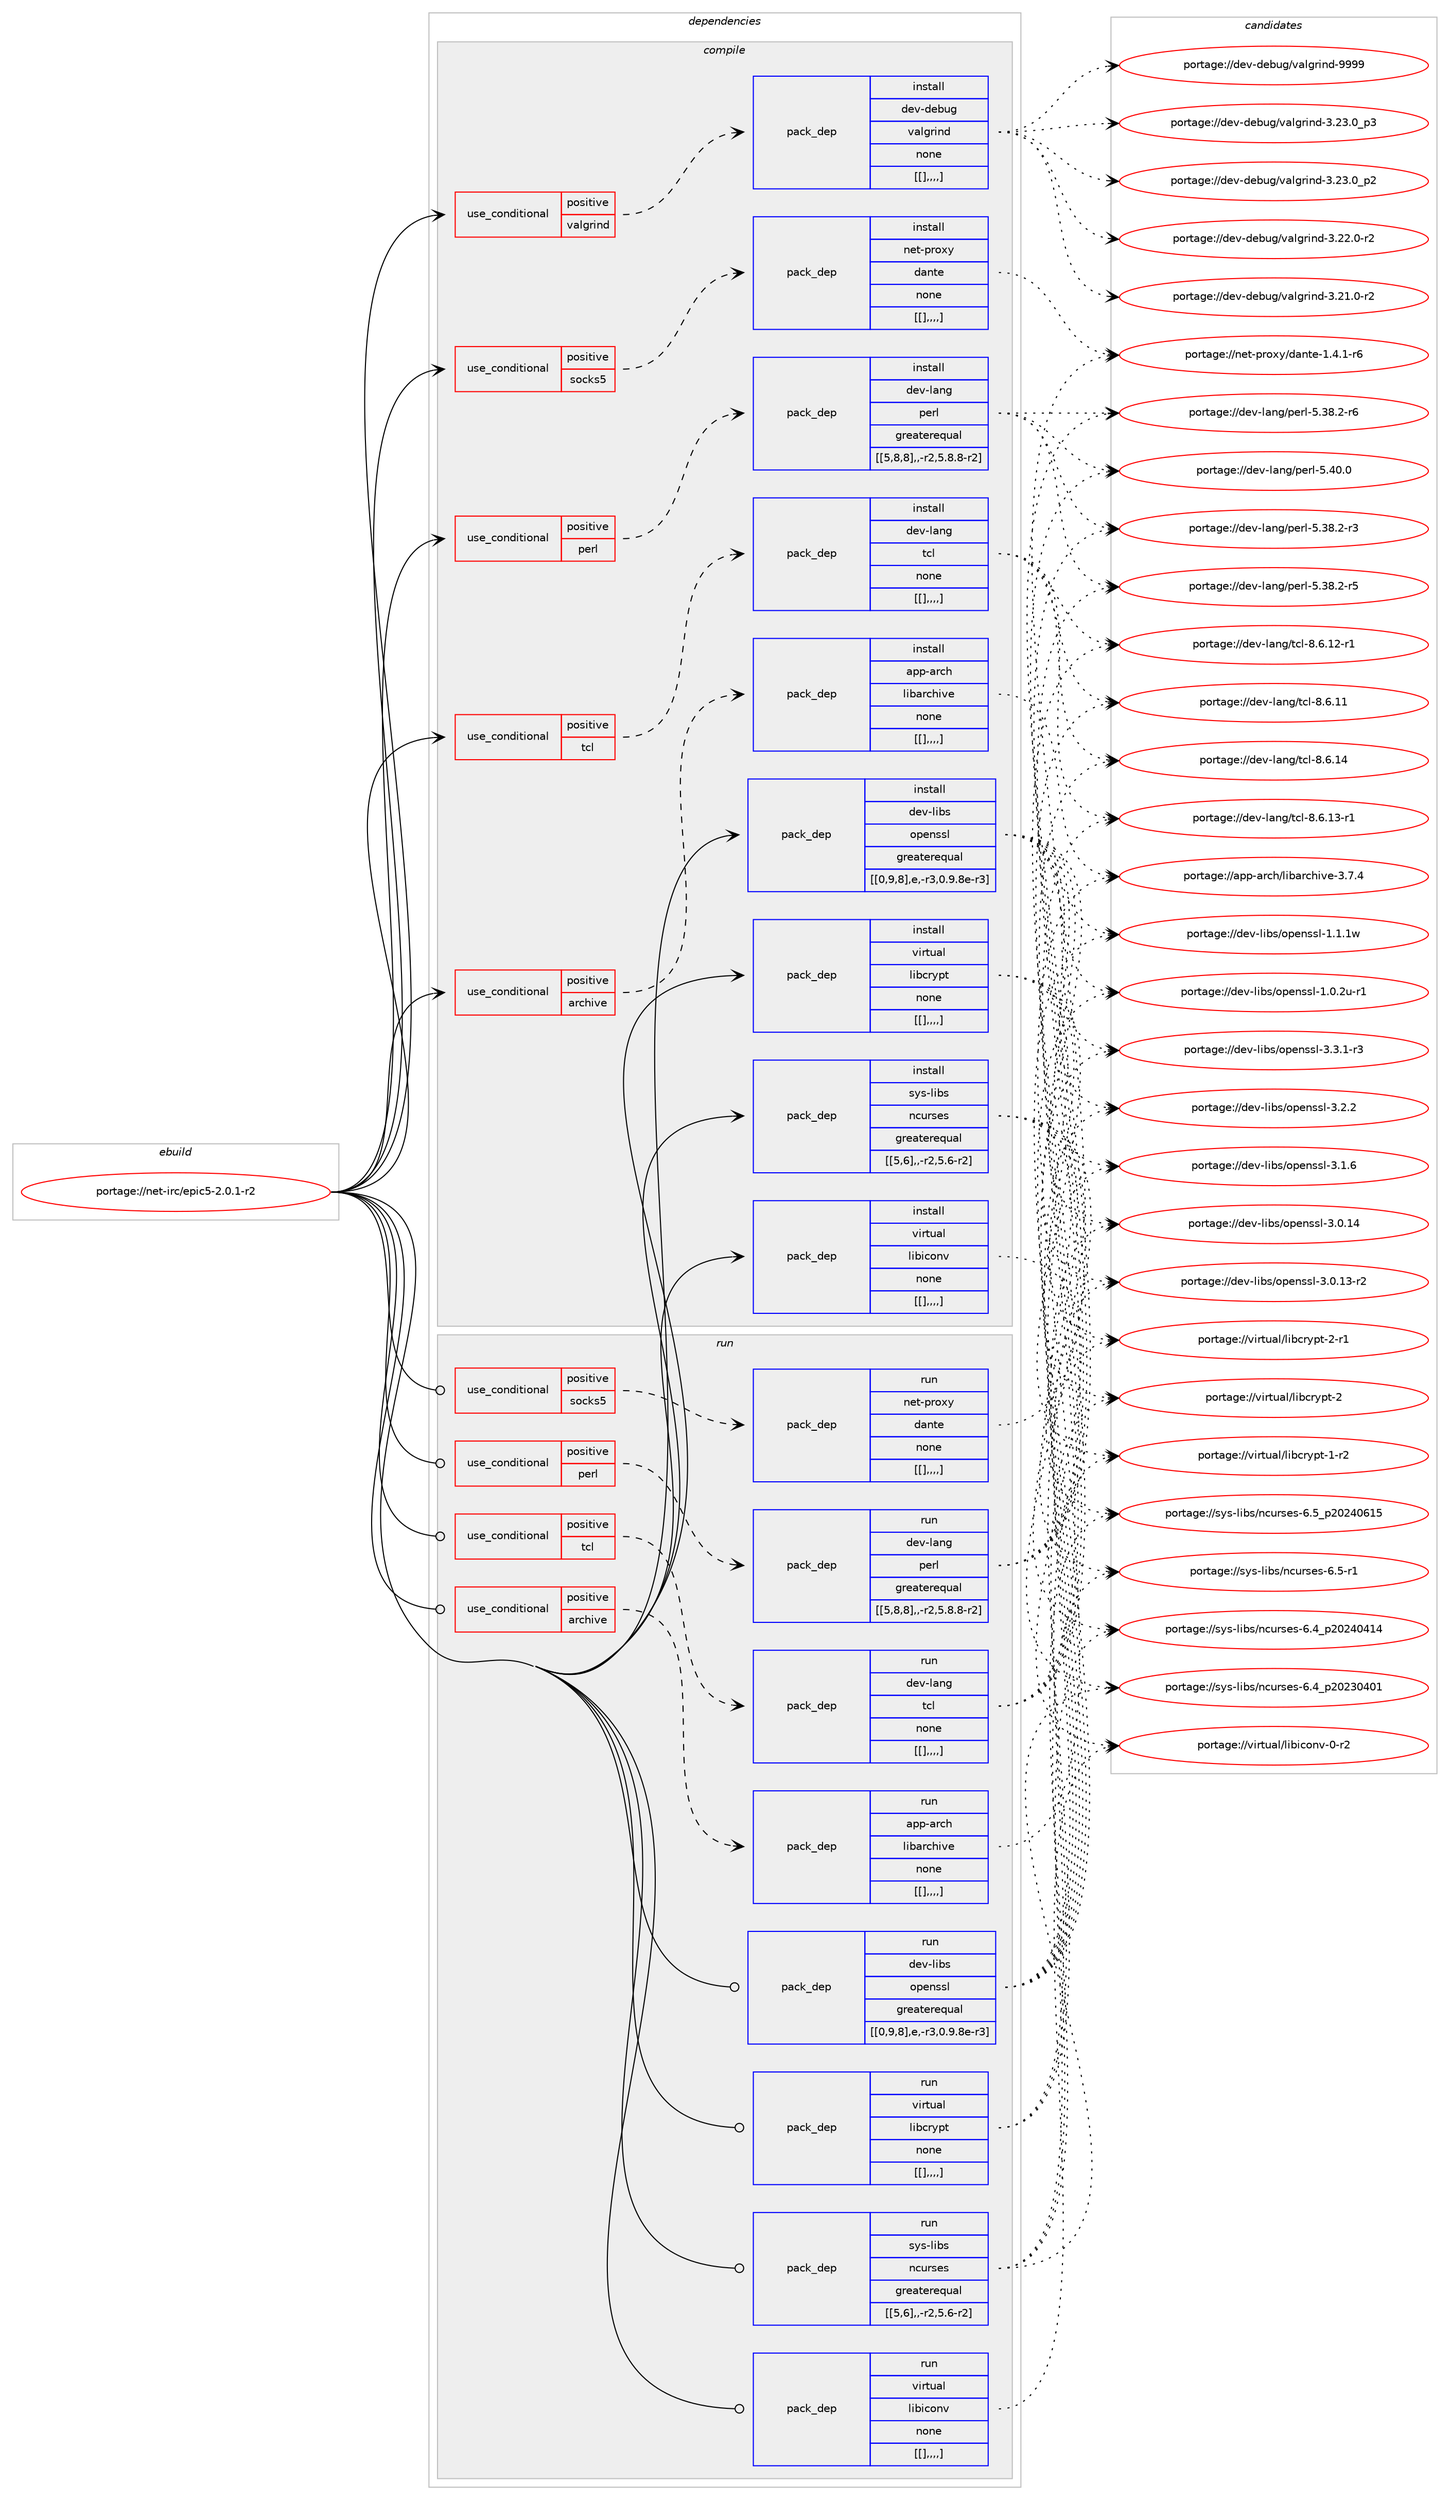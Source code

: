 digraph prolog {

# *************
# Graph options
# *************

newrank=true;
concentrate=true;
compound=true;
graph [rankdir=LR,fontname=Helvetica,fontsize=10,ranksep=1.5];#, ranksep=2.5, nodesep=0.2];
edge  [arrowhead=vee];
node  [fontname=Helvetica,fontsize=10];

# **********
# The ebuild
# **********

subgraph cluster_leftcol {
color=gray;
label=<<i>ebuild</i>>;
id [label="portage://net-irc/epic5-2.0.1-r2", color=red, width=4, href="../net-irc/epic5-2.0.1-r2.svg"];
}

# ****************
# The dependencies
# ****************

subgraph cluster_midcol {
color=gray;
label=<<i>dependencies</i>>;
subgraph cluster_compile {
fillcolor="#eeeeee";
style=filled;
label=<<i>compile</i>>;
subgraph cond97107 {
dependency374150 [label=<<TABLE BORDER="0" CELLBORDER="1" CELLSPACING="0" CELLPADDING="4"><TR><TD ROWSPAN="3" CELLPADDING="10">use_conditional</TD></TR><TR><TD>positive</TD></TR><TR><TD>archive</TD></TR></TABLE>>, shape=none, color=red];
subgraph pack274260 {
dependency374151 [label=<<TABLE BORDER="0" CELLBORDER="1" CELLSPACING="0" CELLPADDING="4" WIDTH="220"><TR><TD ROWSPAN="6" CELLPADDING="30">pack_dep</TD></TR><TR><TD WIDTH="110">install</TD></TR><TR><TD>app-arch</TD></TR><TR><TD>libarchive</TD></TR><TR><TD>none</TD></TR><TR><TD>[[],,,,]</TD></TR></TABLE>>, shape=none, color=blue];
}
dependency374150:e -> dependency374151:w [weight=20,style="dashed",arrowhead="vee"];
}
id:e -> dependency374150:w [weight=20,style="solid",arrowhead="vee"];
subgraph cond97108 {
dependency374152 [label=<<TABLE BORDER="0" CELLBORDER="1" CELLSPACING="0" CELLPADDING="4"><TR><TD ROWSPAN="3" CELLPADDING="10">use_conditional</TD></TR><TR><TD>positive</TD></TR><TR><TD>perl</TD></TR></TABLE>>, shape=none, color=red];
subgraph pack274261 {
dependency374153 [label=<<TABLE BORDER="0" CELLBORDER="1" CELLSPACING="0" CELLPADDING="4" WIDTH="220"><TR><TD ROWSPAN="6" CELLPADDING="30">pack_dep</TD></TR><TR><TD WIDTH="110">install</TD></TR><TR><TD>dev-lang</TD></TR><TR><TD>perl</TD></TR><TR><TD>greaterequal</TD></TR><TR><TD>[[5,8,8],,-r2,5.8.8-r2]</TD></TR></TABLE>>, shape=none, color=blue];
}
dependency374152:e -> dependency374153:w [weight=20,style="dashed",arrowhead="vee"];
}
id:e -> dependency374152:w [weight=20,style="solid",arrowhead="vee"];
subgraph cond97109 {
dependency374154 [label=<<TABLE BORDER="0" CELLBORDER="1" CELLSPACING="0" CELLPADDING="4"><TR><TD ROWSPAN="3" CELLPADDING="10">use_conditional</TD></TR><TR><TD>positive</TD></TR><TR><TD>socks5</TD></TR></TABLE>>, shape=none, color=red];
subgraph pack274262 {
dependency374155 [label=<<TABLE BORDER="0" CELLBORDER="1" CELLSPACING="0" CELLPADDING="4" WIDTH="220"><TR><TD ROWSPAN="6" CELLPADDING="30">pack_dep</TD></TR><TR><TD WIDTH="110">install</TD></TR><TR><TD>net-proxy</TD></TR><TR><TD>dante</TD></TR><TR><TD>none</TD></TR><TR><TD>[[],,,,]</TD></TR></TABLE>>, shape=none, color=blue];
}
dependency374154:e -> dependency374155:w [weight=20,style="dashed",arrowhead="vee"];
}
id:e -> dependency374154:w [weight=20,style="solid",arrowhead="vee"];
subgraph cond97110 {
dependency374156 [label=<<TABLE BORDER="0" CELLBORDER="1" CELLSPACING="0" CELLPADDING="4"><TR><TD ROWSPAN="3" CELLPADDING="10">use_conditional</TD></TR><TR><TD>positive</TD></TR><TR><TD>tcl</TD></TR></TABLE>>, shape=none, color=red];
subgraph pack274263 {
dependency374157 [label=<<TABLE BORDER="0" CELLBORDER="1" CELLSPACING="0" CELLPADDING="4" WIDTH="220"><TR><TD ROWSPAN="6" CELLPADDING="30">pack_dep</TD></TR><TR><TD WIDTH="110">install</TD></TR><TR><TD>dev-lang</TD></TR><TR><TD>tcl</TD></TR><TR><TD>none</TD></TR><TR><TD>[[],,,,]</TD></TR></TABLE>>, shape=none, color=blue];
}
dependency374156:e -> dependency374157:w [weight=20,style="dashed",arrowhead="vee"];
}
id:e -> dependency374156:w [weight=20,style="solid",arrowhead="vee"];
subgraph cond97111 {
dependency374158 [label=<<TABLE BORDER="0" CELLBORDER="1" CELLSPACING="0" CELLPADDING="4"><TR><TD ROWSPAN="3" CELLPADDING="10">use_conditional</TD></TR><TR><TD>positive</TD></TR><TR><TD>valgrind</TD></TR></TABLE>>, shape=none, color=red];
subgraph pack274264 {
dependency374159 [label=<<TABLE BORDER="0" CELLBORDER="1" CELLSPACING="0" CELLPADDING="4" WIDTH="220"><TR><TD ROWSPAN="6" CELLPADDING="30">pack_dep</TD></TR><TR><TD WIDTH="110">install</TD></TR><TR><TD>dev-debug</TD></TR><TR><TD>valgrind</TD></TR><TR><TD>none</TD></TR><TR><TD>[[],,,,]</TD></TR></TABLE>>, shape=none, color=blue];
}
dependency374158:e -> dependency374159:w [weight=20,style="dashed",arrowhead="vee"];
}
id:e -> dependency374158:w [weight=20,style="solid",arrowhead="vee"];
subgraph pack274265 {
dependency374160 [label=<<TABLE BORDER="0" CELLBORDER="1" CELLSPACING="0" CELLPADDING="4" WIDTH="220"><TR><TD ROWSPAN="6" CELLPADDING="30">pack_dep</TD></TR><TR><TD WIDTH="110">install</TD></TR><TR><TD>dev-libs</TD></TR><TR><TD>openssl</TD></TR><TR><TD>greaterequal</TD></TR><TR><TD>[[0,9,8],e,-r3,0.9.8e-r3]</TD></TR></TABLE>>, shape=none, color=blue];
}
id:e -> dependency374160:w [weight=20,style="solid",arrowhead="vee"];
subgraph pack274266 {
dependency374161 [label=<<TABLE BORDER="0" CELLBORDER="1" CELLSPACING="0" CELLPADDING="4" WIDTH="220"><TR><TD ROWSPAN="6" CELLPADDING="30">pack_dep</TD></TR><TR><TD WIDTH="110">install</TD></TR><TR><TD>sys-libs</TD></TR><TR><TD>ncurses</TD></TR><TR><TD>greaterequal</TD></TR><TR><TD>[[5,6],,-r2,5.6-r2]</TD></TR></TABLE>>, shape=none, color=blue];
}
id:e -> dependency374161:w [weight=20,style="solid",arrowhead="vee"];
subgraph pack274267 {
dependency374162 [label=<<TABLE BORDER="0" CELLBORDER="1" CELLSPACING="0" CELLPADDING="4" WIDTH="220"><TR><TD ROWSPAN="6" CELLPADDING="30">pack_dep</TD></TR><TR><TD WIDTH="110">install</TD></TR><TR><TD>virtual</TD></TR><TR><TD>libcrypt</TD></TR><TR><TD>none</TD></TR><TR><TD>[[],,,,]</TD></TR></TABLE>>, shape=none, color=blue];
}
id:e -> dependency374162:w [weight=20,style="solid",arrowhead="vee"];
subgraph pack274268 {
dependency374163 [label=<<TABLE BORDER="0" CELLBORDER="1" CELLSPACING="0" CELLPADDING="4" WIDTH="220"><TR><TD ROWSPAN="6" CELLPADDING="30">pack_dep</TD></TR><TR><TD WIDTH="110">install</TD></TR><TR><TD>virtual</TD></TR><TR><TD>libiconv</TD></TR><TR><TD>none</TD></TR><TR><TD>[[],,,,]</TD></TR></TABLE>>, shape=none, color=blue];
}
id:e -> dependency374163:w [weight=20,style="solid",arrowhead="vee"];
}
subgraph cluster_compileandrun {
fillcolor="#eeeeee";
style=filled;
label=<<i>compile and run</i>>;
}
subgraph cluster_run {
fillcolor="#eeeeee";
style=filled;
label=<<i>run</i>>;
subgraph cond97112 {
dependency374164 [label=<<TABLE BORDER="0" CELLBORDER="1" CELLSPACING="0" CELLPADDING="4"><TR><TD ROWSPAN="3" CELLPADDING="10">use_conditional</TD></TR><TR><TD>positive</TD></TR><TR><TD>archive</TD></TR></TABLE>>, shape=none, color=red];
subgraph pack274269 {
dependency374165 [label=<<TABLE BORDER="0" CELLBORDER="1" CELLSPACING="0" CELLPADDING="4" WIDTH="220"><TR><TD ROWSPAN="6" CELLPADDING="30">pack_dep</TD></TR><TR><TD WIDTH="110">run</TD></TR><TR><TD>app-arch</TD></TR><TR><TD>libarchive</TD></TR><TR><TD>none</TD></TR><TR><TD>[[],,,,]</TD></TR></TABLE>>, shape=none, color=blue];
}
dependency374164:e -> dependency374165:w [weight=20,style="dashed",arrowhead="vee"];
}
id:e -> dependency374164:w [weight=20,style="solid",arrowhead="odot"];
subgraph cond97113 {
dependency374166 [label=<<TABLE BORDER="0" CELLBORDER="1" CELLSPACING="0" CELLPADDING="4"><TR><TD ROWSPAN="3" CELLPADDING="10">use_conditional</TD></TR><TR><TD>positive</TD></TR><TR><TD>perl</TD></TR></TABLE>>, shape=none, color=red];
subgraph pack274270 {
dependency374167 [label=<<TABLE BORDER="0" CELLBORDER="1" CELLSPACING="0" CELLPADDING="4" WIDTH="220"><TR><TD ROWSPAN="6" CELLPADDING="30">pack_dep</TD></TR><TR><TD WIDTH="110">run</TD></TR><TR><TD>dev-lang</TD></TR><TR><TD>perl</TD></TR><TR><TD>greaterequal</TD></TR><TR><TD>[[5,8,8],,-r2,5.8.8-r2]</TD></TR></TABLE>>, shape=none, color=blue];
}
dependency374166:e -> dependency374167:w [weight=20,style="dashed",arrowhead="vee"];
}
id:e -> dependency374166:w [weight=20,style="solid",arrowhead="odot"];
subgraph cond97114 {
dependency374168 [label=<<TABLE BORDER="0" CELLBORDER="1" CELLSPACING="0" CELLPADDING="4"><TR><TD ROWSPAN="3" CELLPADDING="10">use_conditional</TD></TR><TR><TD>positive</TD></TR><TR><TD>socks5</TD></TR></TABLE>>, shape=none, color=red];
subgraph pack274271 {
dependency374169 [label=<<TABLE BORDER="0" CELLBORDER="1" CELLSPACING="0" CELLPADDING="4" WIDTH="220"><TR><TD ROWSPAN="6" CELLPADDING="30">pack_dep</TD></TR><TR><TD WIDTH="110">run</TD></TR><TR><TD>net-proxy</TD></TR><TR><TD>dante</TD></TR><TR><TD>none</TD></TR><TR><TD>[[],,,,]</TD></TR></TABLE>>, shape=none, color=blue];
}
dependency374168:e -> dependency374169:w [weight=20,style="dashed",arrowhead="vee"];
}
id:e -> dependency374168:w [weight=20,style="solid",arrowhead="odot"];
subgraph cond97115 {
dependency374170 [label=<<TABLE BORDER="0" CELLBORDER="1" CELLSPACING="0" CELLPADDING="4"><TR><TD ROWSPAN="3" CELLPADDING="10">use_conditional</TD></TR><TR><TD>positive</TD></TR><TR><TD>tcl</TD></TR></TABLE>>, shape=none, color=red];
subgraph pack274272 {
dependency374171 [label=<<TABLE BORDER="0" CELLBORDER="1" CELLSPACING="0" CELLPADDING="4" WIDTH="220"><TR><TD ROWSPAN="6" CELLPADDING="30">pack_dep</TD></TR><TR><TD WIDTH="110">run</TD></TR><TR><TD>dev-lang</TD></TR><TR><TD>tcl</TD></TR><TR><TD>none</TD></TR><TR><TD>[[],,,,]</TD></TR></TABLE>>, shape=none, color=blue];
}
dependency374170:e -> dependency374171:w [weight=20,style="dashed",arrowhead="vee"];
}
id:e -> dependency374170:w [weight=20,style="solid",arrowhead="odot"];
subgraph pack274273 {
dependency374172 [label=<<TABLE BORDER="0" CELLBORDER="1" CELLSPACING="0" CELLPADDING="4" WIDTH="220"><TR><TD ROWSPAN="6" CELLPADDING="30">pack_dep</TD></TR><TR><TD WIDTH="110">run</TD></TR><TR><TD>dev-libs</TD></TR><TR><TD>openssl</TD></TR><TR><TD>greaterequal</TD></TR><TR><TD>[[0,9,8],e,-r3,0.9.8e-r3]</TD></TR></TABLE>>, shape=none, color=blue];
}
id:e -> dependency374172:w [weight=20,style="solid",arrowhead="odot"];
subgraph pack274274 {
dependency374173 [label=<<TABLE BORDER="0" CELLBORDER="1" CELLSPACING="0" CELLPADDING="4" WIDTH="220"><TR><TD ROWSPAN="6" CELLPADDING="30">pack_dep</TD></TR><TR><TD WIDTH="110">run</TD></TR><TR><TD>sys-libs</TD></TR><TR><TD>ncurses</TD></TR><TR><TD>greaterequal</TD></TR><TR><TD>[[5,6],,-r2,5.6-r2]</TD></TR></TABLE>>, shape=none, color=blue];
}
id:e -> dependency374173:w [weight=20,style="solid",arrowhead="odot"];
subgraph pack274275 {
dependency374174 [label=<<TABLE BORDER="0" CELLBORDER="1" CELLSPACING="0" CELLPADDING="4" WIDTH="220"><TR><TD ROWSPAN="6" CELLPADDING="30">pack_dep</TD></TR><TR><TD WIDTH="110">run</TD></TR><TR><TD>virtual</TD></TR><TR><TD>libcrypt</TD></TR><TR><TD>none</TD></TR><TR><TD>[[],,,,]</TD></TR></TABLE>>, shape=none, color=blue];
}
id:e -> dependency374174:w [weight=20,style="solid",arrowhead="odot"];
subgraph pack274276 {
dependency374175 [label=<<TABLE BORDER="0" CELLBORDER="1" CELLSPACING="0" CELLPADDING="4" WIDTH="220"><TR><TD ROWSPAN="6" CELLPADDING="30">pack_dep</TD></TR><TR><TD WIDTH="110">run</TD></TR><TR><TD>virtual</TD></TR><TR><TD>libiconv</TD></TR><TR><TD>none</TD></TR><TR><TD>[[],,,,]</TD></TR></TABLE>>, shape=none, color=blue];
}
id:e -> dependency374175:w [weight=20,style="solid",arrowhead="odot"];
}
}

# **************
# The candidates
# **************

subgraph cluster_choices {
rank=same;
color=gray;
label=<<i>candidates</i>>;

subgraph choice274260 {
color=black;
nodesep=1;
choice9711211245971149910447108105989711499104105118101455146554652 [label="portage://app-arch/libarchive-3.7.4", color=red, width=4,href="../app-arch/libarchive-3.7.4.svg"];
dependency374151:e -> choice9711211245971149910447108105989711499104105118101455146554652:w [style=dotted,weight="100"];
}
subgraph choice274261 {
color=black;
nodesep=1;
choice10010111845108971101034711210111410845534652484648 [label="portage://dev-lang/perl-5.40.0", color=red, width=4,href="../dev-lang/perl-5.40.0.svg"];
choice100101118451089711010347112101114108455346515646504511454 [label="portage://dev-lang/perl-5.38.2-r6", color=red, width=4,href="../dev-lang/perl-5.38.2-r6.svg"];
choice100101118451089711010347112101114108455346515646504511453 [label="portage://dev-lang/perl-5.38.2-r5", color=red, width=4,href="../dev-lang/perl-5.38.2-r5.svg"];
choice100101118451089711010347112101114108455346515646504511451 [label="portage://dev-lang/perl-5.38.2-r3", color=red, width=4,href="../dev-lang/perl-5.38.2-r3.svg"];
dependency374153:e -> choice10010111845108971101034711210111410845534652484648:w [style=dotted,weight="100"];
dependency374153:e -> choice100101118451089711010347112101114108455346515646504511454:w [style=dotted,weight="100"];
dependency374153:e -> choice100101118451089711010347112101114108455346515646504511453:w [style=dotted,weight="100"];
dependency374153:e -> choice100101118451089711010347112101114108455346515646504511451:w [style=dotted,weight="100"];
}
subgraph choice274262 {
color=black;
nodesep=1;
choice1101011164511211411112012147100971101161014549465246494511454 [label="portage://net-proxy/dante-1.4.1-r6", color=red, width=4,href="../net-proxy/dante-1.4.1-r6.svg"];
dependency374155:e -> choice1101011164511211411112012147100971101161014549465246494511454:w [style=dotted,weight="100"];
}
subgraph choice274263 {
color=black;
nodesep=1;
choice1001011184510897110103471169910845564654464952 [label="portage://dev-lang/tcl-8.6.14", color=red, width=4,href="../dev-lang/tcl-8.6.14.svg"];
choice10010111845108971101034711699108455646544649514511449 [label="portage://dev-lang/tcl-8.6.13-r1", color=red, width=4,href="../dev-lang/tcl-8.6.13-r1.svg"];
choice10010111845108971101034711699108455646544649504511449 [label="portage://dev-lang/tcl-8.6.12-r1", color=red, width=4,href="../dev-lang/tcl-8.6.12-r1.svg"];
choice1001011184510897110103471169910845564654464949 [label="portage://dev-lang/tcl-8.6.11", color=red, width=4,href="../dev-lang/tcl-8.6.11.svg"];
dependency374157:e -> choice1001011184510897110103471169910845564654464952:w [style=dotted,weight="100"];
dependency374157:e -> choice10010111845108971101034711699108455646544649514511449:w [style=dotted,weight="100"];
dependency374157:e -> choice10010111845108971101034711699108455646544649504511449:w [style=dotted,weight="100"];
dependency374157:e -> choice1001011184510897110103471169910845564654464949:w [style=dotted,weight="100"];
}
subgraph choice274264 {
color=black;
nodesep=1;
choice100101118451001019811710347118971081031141051101004557575757 [label="portage://dev-debug/valgrind-9999", color=red, width=4,href="../dev-debug/valgrind-9999.svg"];
choice10010111845100101981171034711897108103114105110100455146505146489511251 [label="portage://dev-debug/valgrind-3.23.0_p3", color=red, width=4,href="../dev-debug/valgrind-3.23.0_p3.svg"];
choice10010111845100101981171034711897108103114105110100455146505146489511250 [label="portage://dev-debug/valgrind-3.23.0_p2", color=red, width=4,href="../dev-debug/valgrind-3.23.0_p2.svg"];
choice10010111845100101981171034711897108103114105110100455146505046484511450 [label="portage://dev-debug/valgrind-3.22.0-r2", color=red, width=4,href="../dev-debug/valgrind-3.22.0-r2.svg"];
choice10010111845100101981171034711897108103114105110100455146504946484511450 [label="portage://dev-debug/valgrind-3.21.0-r2", color=red, width=4,href="../dev-debug/valgrind-3.21.0-r2.svg"];
dependency374159:e -> choice100101118451001019811710347118971081031141051101004557575757:w [style=dotted,weight="100"];
dependency374159:e -> choice10010111845100101981171034711897108103114105110100455146505146489511251:w [style=dotted,weight="100"];
dependency374159:e -> choice10010111845100101981171034711897108103114105110100455146505146489511250:w [style=dotted,weight="100"];
dependency374159:e -> choice10010111845100101981171034711897108103114105110100455146505046484511450:w [style=dotted,weight="100"];
dependency374159:e -> choice10010111845100101981171034711897108103114105110100455146504946484511450:w [style=dotted,weight="100"];
}
subgraph choice274265 {
color=black;
nodesep=1;
choice1001011184510810598115471111121011101151151084551465146494511451 [label="portage://dev-libs/openssl-3.3.1-r3", color=red, width=4,href="../dev-libs/openssl-3.3.1-r3.svg"];
choice100101118451081059811547111112101110115115108455146504650 [label="portage://dev-libs/openssl-3.2.2", color=red, width=4,href="../dev-libs/openssl-3.2.2.svg"];
choice100101118451081059811547111112101110115115108455146494654 [label="portage://dev-libs/openssl-3.1.6", color=red, width=4,href="../dev-libs/openssl-3.1.6.svg"];
choice10010111845108105981154711111210111011511510845514648464952 [label="portage://dev-libs/openssl-3.0.14", color=red, width=4,href="../dev-libs/openssl-3.0.14.svg"];
choice100101118451081059811547111112101110115115108455146484649514511450 [label="portage://dev-libs/openssl-3.0.13-r2", color=red, width=4,href="../dev-libs/openssl-3.0.13-r2.svg"];
choice100101118451081059811547111112101110115115108454946494649119 [label="portage://dev-libs/openssl-1.1.1w", color=red, width=4,href="../dev-libs/openssl-1.1.1w.svg"];
choice1001011184510810598115471111121011101151151084549464846501174511449 [label="portage://dev-libs/openssl-1.0.2u-r1", color=red, width=4,href="../dev-libs/openssl-1.0.2u-r1.svg"];
dependency374160:e -> choice1001011184510810598115471111121011101151151084551465146494511451:w [style=dotted,weight="100"];
dependency374160:e -> choice100101118451081059811547111112101110115115108455146504650:w [style=dotted,weight="100"];
dependency374160:e -> choice100101118451081059811547111112101110115115108455146494654:w [style=dotted,weight="100"];
dependency374160:e -> choice10010111845108105981154711111210111011511510845514648464952:w [style=dotted,weight="100"];
dependency374160:e -> choice100101118451081059811547111112101110115115108455146484649514511450:w [style=dotted,weight="100"];
dependency374160:e -> choice100101118451081059811547111112101110115115108454946494649119:w [style=dotted,weight="100"];
dependency374160:e -> choice1001011184510810598115471111121011101151151084549464846501174511449:w [style=dotted,weight="100"];
}
subgraph choice274266 {
color=black;
nodesep=1;
choice1151211154510810598115471109911711411510111545544653951125048505248544953 [label="portage://sys-libs/ncurses-6.5_p20240615", color=red, width=4,href="../sys-libs/ncurses-6.5_p20240615.svg"];
choice11512111545108105981154711099117114115101115455446534511449 [label="portage://sys-libs/ncurses-6.5-r1", color=red, width=4,href="../sys-libs/ncurses-6.5-r1.svg"];
choice1151211154510810598115471109911711411510111545544652951125048505248524952 [label="portage://sys-libs/ncurses-6.4_p20240414", color=red, width=4,href="../sys-libs/ncurses-6.4_p20240414.svg"];
choice1151211154510810598115471109911711411510111545544652951125048505148524849 [label="portage://sys-libs/ncurses-6.4_p20230401", color=red, width=4,href="../sys-libs/ncurses-6.4_p20230401.svg"];
dependency374161:e -> choice1151211154510810598115471109911711411510111545544653951125048505248544953:w [style=dotted,weight="100"];
dependency374161:e -> choice11512111545108105981154711099117114115101115455446534511449:w [style=dotted,weight="100"];
dependency374161:e -> choice1151211154510810598115471109911711411510111545544652951125048505248524952:w [style=dotted,weight="100"];
dependency374161:e -> choice1151211154510810598115471109911711411510111545544652951125048505148524849:w [style=dotted,weight="100"];
}
subgraph choice274267 {
color=black;
nodesep=1;
choice1181051141161179710847108105989911412111211645504511449 [label="portage://virtual/libcrypt-2-r1", color=red, width=4,href="../virtual/libcrypt-2-r1.svg"];
choice118105114116117971084710810598991141211121164550 [label="portage://virtual/libcrypt-2", color=red, width=4,href="../virtual/libcrypt-2.svg"];
choice1181051141161179710847108105989911412111211645494511450 [label="portage://virtual/libcrypt-1-r2", color=red, width=4,href="../virtual/libcrypt-1-r2.svg"];
dependency374162:e -> choice1181051141161179710847108105989911412111211645504511449:w [style=dotted,weight="100"];
dependency374162:e -> choice118105114116117971084710810598991141211121164550:w [style=dotted,weight="100"];
dependency374162:e -> choice1181051141161179710847108105989911412111211645494511450:w [style=dotted,weight="100"];
}
subgraph choice274268 {
color=black;
nodesep=1;
choice1181051141161179710847108105981059911111011845484511450 [label="portage://virtual/libiconv-0-r2", color=red, width=4,href="../virtual/libiconv-0-r2.svg"];
dependency374163:e -> choice1181051141161179710847108105981059911111011845484511450:w [style=dotted,weight="100"];
}
subgraph choice274269 {
color=black;
nodesep=1;
choice9711211245971149910447108105989711499104105118101455146554652 [label="portage://app-arch/libarchive-3.7.4", color=red, width=4,href="../app-arch/libarchive-3.7.4.svg"];
dependency374165:e -> choice9711211245971149910447108105989711499104105118101455146554652:w [style=dotted,weight="100"];
}
subgraph choice274270 {
color=black;
nodesep=1;
choice10010111845108971101034711210111410845534652484648 [label="portage://dev-lang/perl-5.40.0", color=red, width=4,href="../dev-lang/perl-5.40.0.svg"];
choice100101118451089711010347112101114108455346515646504511454 [label="portage://dev-lang/perl-5.38.2-r6", color=red, width=4,href="../dev-lang/perl-5.38.2-r6.svg"];
choice100101118451089711010347112101114108455346515646504511453 [label="portage://dev-lang/perl-5.38.2-r5", color=red, width=4,href="../dev-lang/perl-5.38.2-r5.svg"];
choice100101118451089711010347112101114108455346515646504511451 [label="portage://dev-lang/perl-5.38.2-r3", color=red, width=4,href="../dev-lang/perl-5.38.2-r3.svg"];
dependency374167:e -> choice10010111845108971101034711210111410845534652484648:w [style=dotted,weight="100"];
dependency374167:e -> choice100101118451089711010347112101114108455346515646504511454:w [style=dotted,weight="100"];
dependency374167:e -> choice100101118451089711010347112101114108455346515646504511453:w [style=dotted,weight="100"];
dependency374167:e -> choice100101118451089711010347112101114108455346515646504511451:w [style=dotted,weight="100"];
}
subgraph choice274271 {
color=black;
nodesep=1;
choice1101011164511211411112012147100971101161014549465246494511454 [label="portage://net-proxy/dante-1.4.1-r6", color=red, width=4,href="../net-proxy/dante-1.4.1-r6.svg"];
dependency374169:e -> choice1101011164511211411112012147100971101161014549465246494511454:w [style=dotted,weight="100"];
}
subgraph choice274272 {
color=black;
nodesep=1;
choice1001011184510897110103471169910845564654464952 [label="portage://dev-lang/tcl-8.6.14", color=red, width=4,href="../dev-lang/tcl-8.6.14.svg"];
choice10010111845108971101034711699108455646544649514511449 [label="portage://dev-lang/tcl-8.6.13-r1", color=red, width=4,href="../dev-lang/tcl-8.6.13-r1.svg"];
choice10010111845108971101034711699108455646544649504511449 [label="portage://dev-lang/tcl-8.6.12-r1", color=red, width=4,href="../dev-lang/tcl-8.6.12-r1.svg"];
choice1001011184510897110103471169910845564654464949 [label="portage://dev-lang/tcl-8.6.11", color=red, width=4,href="../dev-lang/tcl-8.6.11.svg"];
dependency374171:e -> choice1001011184510897110103471169910845564654464952:w [style=dotted,weight="100"];
dependency374171:e -> choice10010111845108971101034711699108455646544649514511449:w [style=dotted,weight="100"];
dependency374171:e -> choice10010111845108971101034711699108455646544649504511449:w [style=dotted,weight="100"];
dependency374171:e -> choice1001011184510897110103471169910845564654464949:w [style=dotted,weight="100"];
}
subgraph choice274273 {
color=black;
nodesep=1;
choice1001011184510810598115471111121011101151151084551465146494511451 [label="portage://dev-libs/openssl-3.3.1-r3", color=red, width=4,href="../dev-libs/openssl-3.3.1-r3.svg"];
choice100101118451081059811547111112101110115115108455146504650 [label="portage://dev-libs/openssl-3.2.2", color=red, width=4,href="../dev-libs/openssl-3.2.2.svg"];
choice100101118451081059811547111112101110115115108455146494654 [label="portage://dev-libs/openssl-3.1.6", color=red, width=4,href="../dev-libs/openssl-3.1.6.svg"];
choice10010111845108105981154711111210111011511510845514648464952 [label="portage://dev-libs/openssl-3.0.14", color=red, width=4,href="../dev-libs/openssl-3.0.14.svg"];
choice100101118451081059811547111112101110115115108455146484649514511450 [label="portage://dev-libs/openssl-3.0.13-r2", color=red, width=4,href="../dev-libs/openssl-3.0.13-r2.svg"];
choice100101118451081059811547111112101110115115108454946494649119 [label="portage://dev-libs/openssl-1.1.1w", color=red, width=4,href="../dev-libs/openssl-1.1.1w.svg"];
choice1001011184510810598115471111121011101151151084549464846501174511449 [label="portage://dev-libs/openssl-1.0.2u-r1", color=red, width=4,href="../dev-libs/openssl-1.0.2u-r1.svg"];
dependency374172:e -> choice1001011184510810598115471111121011101151151084551465146494511451:w [style=dotted,weight="100"];
dependency374172:e -> choice100101118451081059811547111112101110115115108455146504650:w [style=dotted,weight="100"];
dependency374172:e -> choice100101118451081059811547111112101110115115108455146494654:w [style=dotted,weight="100"];
dependency374172:e -> choice10010111845108105981154711111210111011511510845514648464952:w [style=dotted,weight="100"];
dependency374172:e -> choice100101118451081059811547111112101110115115108455146484649514511450:w [style=dotted,weight="100"];
dependency374172:e -> choice100101118451081059811547111112101110115115108454946494649119:w [style=dotted,weight="100"];
dependency374172:e -> choice1001011184510810598115471111121011101151151084549464846501174511449:w [style=dotted,weight="100"];
}
subgraph choice274274 {
color=black;
nodesep=1;
choice1151211154510810598115471109911711411510111545544653951125048505248544953 [label="portage://sys-libs/ncurses-6.5_p20240615", color=red, width=4,href="../sys-libs/ncurses-6.5_p20240615.svg"];
choice11512111545108105981154711099117114115101115455446534511449 [label="portage://sys-libs/ncurses-6.5-r1", color=red, width=4,href="../sys-libs/ncurses-6.5-r1.svg"];
choice1151211154510810598115471109911711411510111545544652951125048505248524952 [label="portage://sys-libs/ncurses-6.4_p20240414", color=red, width=4,href="../sys-libs/ncurses-6.4_p20240414.svg"];
choice1151211154510810598115471109911711411510111545544652951125048505148524849 [label="portage://sys-libs/ncurses-6.4_p20230401", color=red, width=4,href="../sys-libs/ncurses-6.4_p20230401.svg"];
dependency374173:e -> choice1151211154510810598115471109911711411510111545544653951125048505248544953:w [style=dotted,weight="100"];
dependency374173:e -> choice11512111545108105981154711099117114115101115455446534511449:w [style=dotted,weight="100"];
dependency374173:e -> choice1151211154510810598115471109911711411510111545544652951125048505248524952:w [style=dotted,weight="100"];
dependency374173:e -> choice1151211154510810598115471109911711411510111545544652951125048505148524849:w [style=dotted,weight="100"];
}
subgraph choice274275 {
color=black;
nodesep=1;
choice1181051141161179710847108105989911412111211645504511449 [label="portage://virtual/libcrypt-2-r1", color=red, width=4,href="../virtual/libcrypt-2-r1.svg"];
choice118105114116117971084710810598991141211121164550 [label="portage://virtual/libcrypt-2", color=red, width=4,href="../virtual/libcrypt-2.svg"];
choice1181051141161179710847108105989911412111211645494511450 [label="portage://virtual/libcrypt-1-r2", color=red, width=4,href="../virtual/libcrypt-1-r2.svg"];
dependency374174:e -> choice1181051141161179710847108105989911412111211645504511449:w [style=dotted,weight="100"];
dependency374174:e -> choice118105114116117971084710810598991141211121164550:w [style=dotted,weight="100"];
dependency374174:e -> choice1181051141161179710847108105989911412111211645494511450:w [style=dotted,weight="100"];
}
subgraph choice274276 {
color=black;
nodesep=1;
choice1181051141161179710847108105981059911111011845484511450 [label="portage://virtual/libiconv-0-r2", color=red, width=4,href="../virtual/libiconv-0-r2.svg"];
dependency374175:e -> choice1181051141161179710847108105981059911111011845484511450:w [style=dotted,weight="100"];
}
}

}
